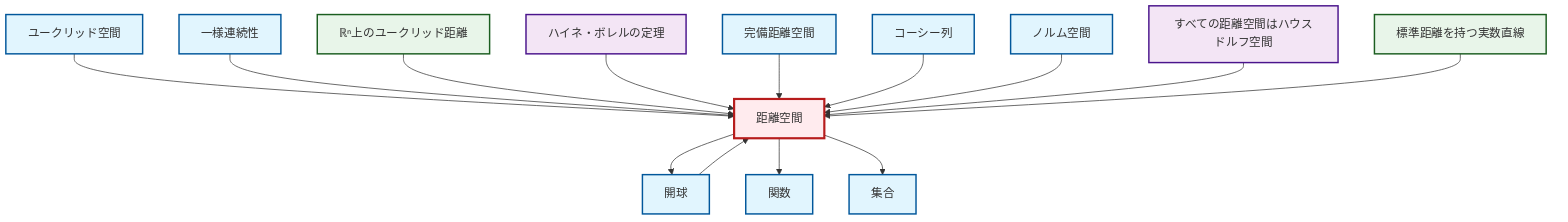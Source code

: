 graph TD
    classDef definition fill:#e1f5fe,stroke:#01579b,stroke-width:2px
    classDef theorem fill:#f3e5f5,stroke:#4a148c,stroke-width:2px
    classDef axiom fill:#fff3e0,stroke:#e65100,stroke-width:2px
    classDef example fill:#e8f5e9,stroke:#1b5e20,stroke-width:2px
    classDef current fill:#ffebee,stroke:#b71c1c,stroke-width:3px
    ex-real-line-metric["標準距離を持つ実数直線"]:::example
    def-euclidean-space["ユークリッド空間"]:::definition
    def-uniform-continuity["一様連続性"]:::definition
    def-metric-space["距離空間"]:::definition
    ex-euclidean-metric["ℝⁿ上のユークリッド距離"]:::example
    def-complete-metric-space["完備距離空間"]:::definition
    def-set["集合"]:::definition
    def-normed-vector-space["ノルム空間"]:::definition
    def-open-ball["開球"]:::definition
    thm-heine-borel["ハイネ・ボレルの定理"]:::theorem
    thm-metric-hausdorff["すべての距離空間はハウスドルフ空間"]:::theorem
    def-function["関数"]:::definition
    def-cauchy-sequence["コーシー列"]:::definition
    def-euclidean-space --> def-metric-space
    def-metric-space --> def-open-ball
    def-uniform-continuity --> def-metric-space
    ex-euclidean-metric --> def-metric-space
    thm-heine-borel --> def-metric-space
    def-complete-metric-space --> def-metric-space
    def-cauchy-sequence --> def-metric-space
    def-normed-vector-space --> def-metric-space
    thm-metric-hausdorff --> def-metric-space
    def-open-ball --> def-metric-space
    ex-real-line-metric --> def-metric-space
    def-metric-space --> def-function
    def-metric-space --> def-set
    class def-metric-space current